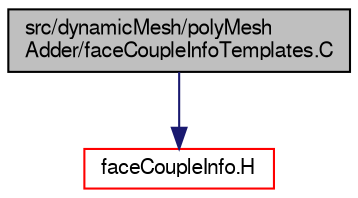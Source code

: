 digraph "src/dynamicMesh/polyMeshAdder/faceCoupleInfoTemplates.C"
{
  bgcolor="transparent";
  edge [fontname="FreeSans",fontsize="10",labelfontname="FreeSans",labelfontsize="10"];
  node [fontname="FreeSans",fontsize="10",shape=record];
  Node1 [label="src/dynamicMesh/polyMesh\lAdder/faceCoupleInfoTemplates.C",height=0.2,width=0.4,color="black", fillcolor="grey75", style="filled" fontcolor="black"];
  Node1 -> Node2 [color="midnightblue",fontsize="10",style="solid",fontname="FreeSans"];
  Node2 [label="faceCoupleInfo.H",height=0.2,width=0.4,color="red",URL="$a04444.html"];
}
